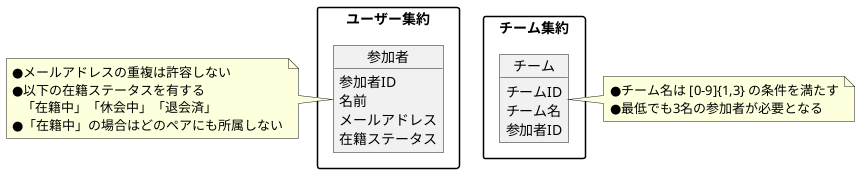 @startuml domainModel

/'
  集約: packages
  オブジェクト: objects
  メモ: notes
  関連: * → コンポジッション (インスタンス参照)
        > → 集約間の連携 (ID参照)
  多重度: "<>" -()- "<>"
'/

skinparam PackageStyle rectangle
skinparam Linetype ortho

package ユーザー集約 {
    object 参加者 {
        参加者ID
        名前
        メールアドレス
        在籍ステータス
    }
}

note left of 参加者 
    ●メールアドレスの重複は許容しない
    ●以下の在籍ステータスを有する
       「在籍中」「休会中」「退会済」
    ●「在籍中」の場合はどのペアにも所属しない
end note

package チーム集約 {
    object チーム {
        チームID
        チーム名
        参加者ID
    }
}

note right of チーム
    ●チーム名は [0-9]{1,3} の条件を満たす
    ●最低でも3名の参加者が必要となる
end note

@enduml